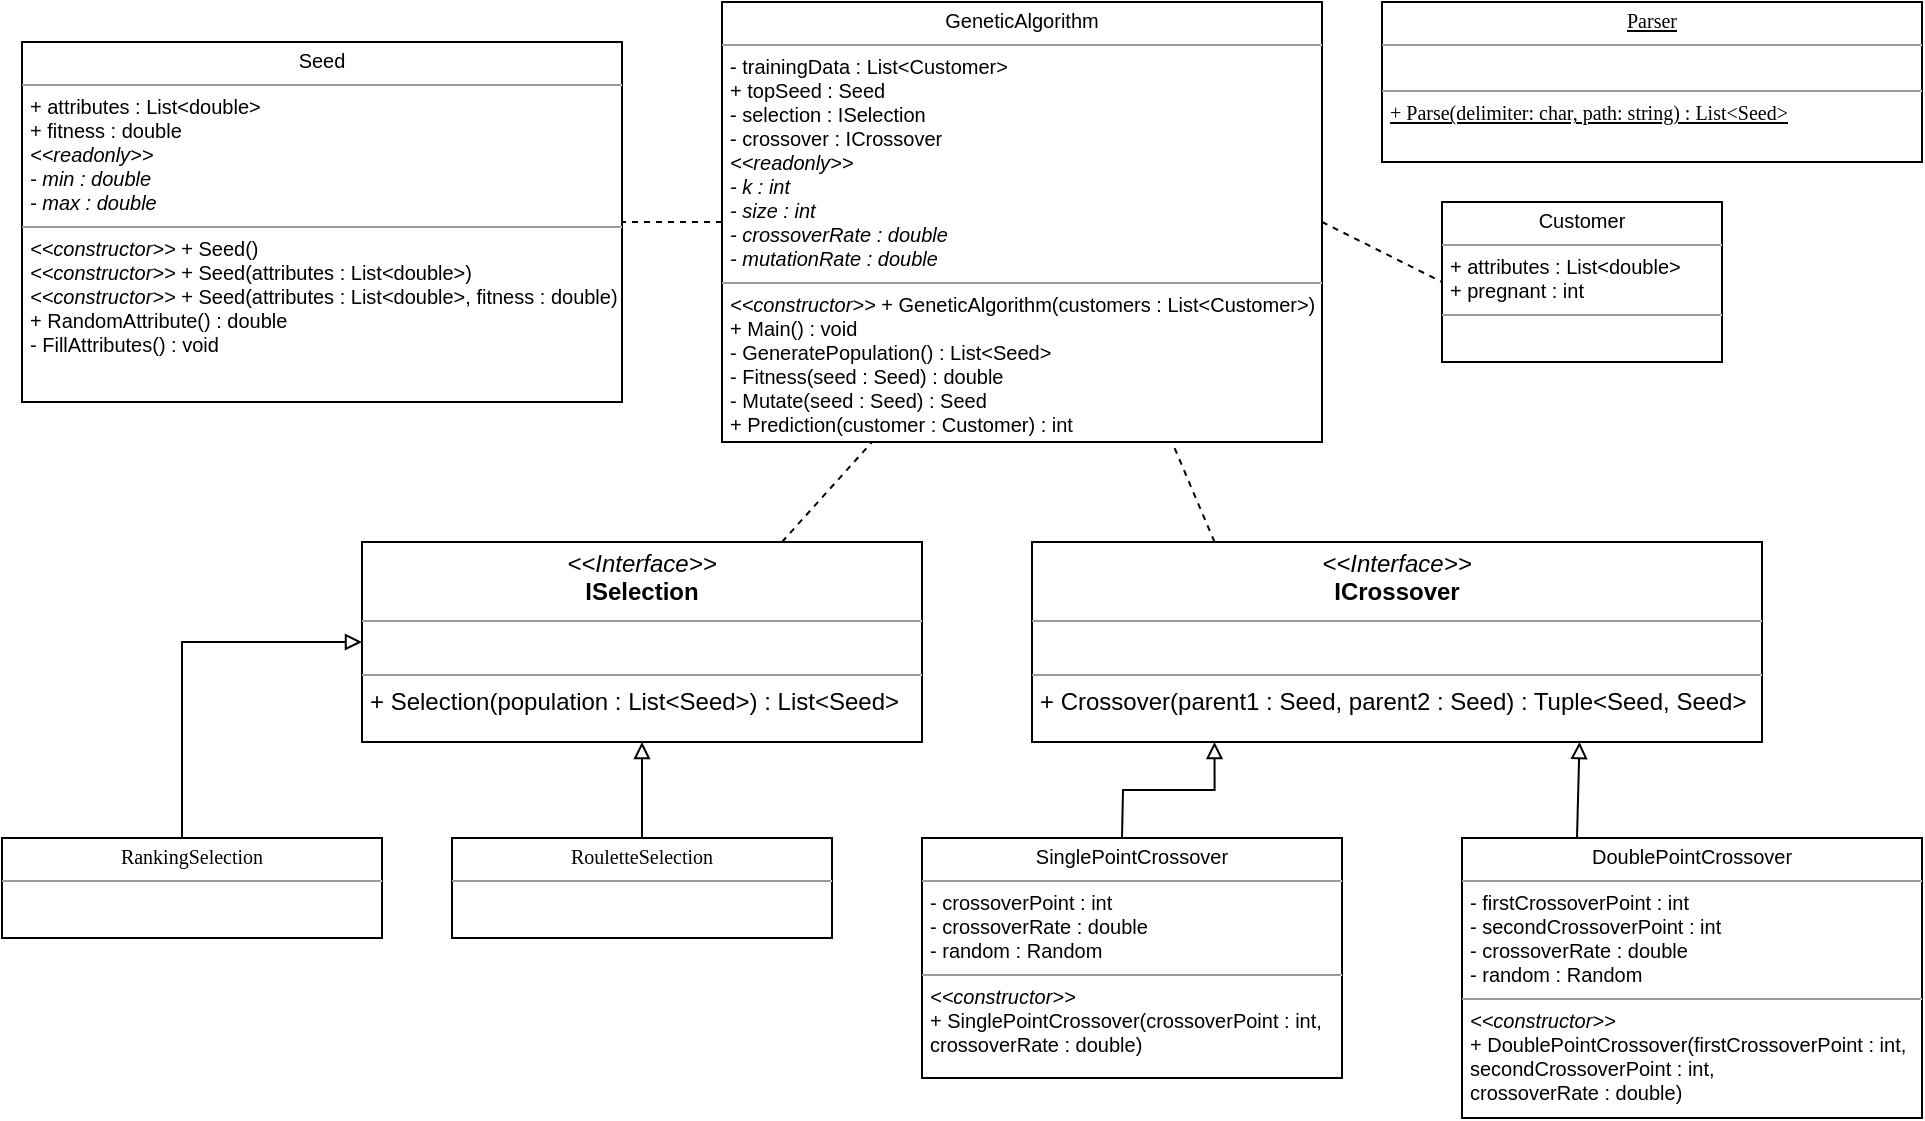 <mxfile version="12.4.2" type="device" pages="1"><diagram name="Page-1" id="c4acf3e9-155e-7222-9cf6-157b1a14988f"><mxGraphModel dx="1024" dy="593" grid="1" gridSize="10" guides="1" tooltips="1" connect="1" arrows="1" fold="1" page="1" pageScale="1" pageWidth="850" pageHeight="1100" background="#ffffff" math="0" shadow="0"><root><mxCell id="0"/><mxCell id="1" parent="0"/><mxCell id="5d2195bd80daf111-19" value="&lt;p style=&quot;margin: 0px ; margin-top: 4px ; text-align: center&quot;&gt;&lt;i&gt;&amp;lt;&amp;lt;Interface&amp;gt;&amp;gt;&lt;/i&gt;&lt;br&gt;&lt;b&gt;ISelection&lt;/b&gt;&lt;/p&gt;&lt;hr size=&quot;1&quot;&gt;&lt;p style=&quot;margin: 0px ; margin-left: 4px&quot;&gt;&lt;br&gt;&lt;/p&gt;&lt;hr size=&quot;1&quot;&gt;&lt;p style=&quot;margin: 0px ; margin-left: 4px&quot;&gt;+ Selection(population : List&amp;lt;Seed&amp;gt;) : List&amp;lt;Seed&amp;gt;&lt;/p&gt;" style="verticalAlign=top;align=left;overflow=fill;fontSize=12;fontFamily=Helvetica;html=1;rounded=0;shadow=0;comic=0;labelBackgroundColor=none;strokeColor=#000000;strokeWidth=1;fillColor=#ffffff;" parent="1" vertex="1"><mxGeometry x="190" y="300" width="280" height="100" as="geometry"/></mxCell><mxCell id="dLHSBrFY4xX910f4kqlq-1" value="&lt;p style=&quot;margin: 0px ; margin-top: 4px ; text-align: center&quot;&gt;&lt;i&gt;&amp;lt;&amp;lt;Interface&amp;gt;&amp;gt;&lt;/i&gt;&lt;br&gt;&lt;b&gt;ICrossover&lt;/b&gt;&lt;/p&gt;&lt;hr size=&quot;1&quot;&gt;&lt;p style=&quot;margin: 0px ; margin-left: 4px&quot;&gt;&lt;br&gt;&lt;/p&gt;&lt;hr size=&quot;1&quot;&gt;&lt;p style=&quot;margin: 0px ; margin-left: 4px&quot;&gt;+ Crossover(parent1 : Seed, parent2 : Seed) : Tuple&amp;lt;Seed, Seed&amp;gt;&lt;/p&gt;" style="verticalAlign=top;align=left;overflow=fill;fontSize=12;fontFamily=Helvetica;html=1;rounded=0;shadow=0;comic=0;labelBackgroundColor=none;strokeColor=#000000;strokeWidth=1;fillColor=#ffffff;" parent="1" vertex="1"><mxGeometry x="525" y="300" width="365" height="100" as="geometry"/></mxCell><mxCell id="dLHSBrFY4xX910f4kqlq-2" value="" style="endArrow=block;html=1;exitX=0.25;exitY=0;exitDx=0;exitDy=0;entryX=0.75;entryY=1;entryDx=0;entryDy=0;endFill=0;strokeWidth=1;" parent="1" target="dLHSBrFY4xX910f4kqlq-1" edge="1" source="GJbtVS0xrpcsdL9u2WY6-4"><mxGeometry width="50" height="50" relative="1" as="geometry"><mxPoint x="760" y="448" as="sourcePoint"/><mxPoint x="740" y="426" as="targetPoint"/></mxGeometry></mxCell><mxCell id="dLHSBrFY4xX910f4kqlq-6" style="edgeStyle=orthogonalEdgeStyle;rounded=0;orthogonalLoop=1;jettySize=auto;html=1;exitX=0.5;exitY=0;exitDx=0;exitDy=0;entryX=0.25;entryY=1;entryDx=0;entryDy=0;endArrow=block;endFill=0;strokeWidth=1;" parent="1" target="dLHSBrFY4xX910f4kqlq-1" edge="1"><mxGeometry relative="1" as="geometry"><mxPoint x="570" y="448" as="sourcePoint"/></mxGeometry></mxCell><mxCell id="dLHSBrFY4xX910f4kqlq-9" value="" style="endArrow=block;html=1;exitX=0.5;exitY=0;exitDx=0;exitDy=0;entryX=0.5;entryY=1;entryDx=0;entryDy=0;endFill=0;strokeWidth=1;" parent="1" target="5d2195bd80daf111-19" edge="1"><mxGeometry width="50" height="50" relative="1" as="geometry"><mxPoint x="330" y="448" as="sourcePoint"/><mxPoint x="771.25" y="410" as="targetPoint"/></mxGeometry></mxCell><mxCell id="dLHSBrFY4xX910f4kqlq-10" value="&lt;p style=&quot;margin: 4px 0px 0px ; text-align: center ; font-size: 10px&quot;&gt;&lt;font&gt;GeneticAlgorithm&lt;/font&gt;&lt;/p&gt;&lt;hr size=&quot;1&quot; style=&quot;font-size: 10px&quot;&gt;&lt;p style=&quot;margin: 0px 0px 0px 4px ; font-size: 10px&quot;&gt;&lt;font style=&quot;font-size: 10px&quot;&gt;- trainingData : List&amp;lt;Customer&amp;gt;&lt;/font&gt;&lt;/p&gt;&lt;p style=&quot;margin: 0px 0px 0px 4px ; font-size: 10px&quot;&gt;&lt;font style=&quot;font-size: 10px&quot;&gt;+ topSeed : Seed&lt;/font&gt;&lt;/p&gt;&lt;p style=&quot;margin: 0px 0px 0px 4px ; font-size: 10px&quot;&gt;&lt;font style=&quot;font-size: 10px&quot;&gt;- selection : ISelection&lt;/font&gt;&lt;/p&gt;&lt;p style=&quot;margin: 0px 0px 0px 4px ; font-size: 10px&quot;&gt;&lt;font style=&quot;font-size: 10px&quot;&gt;- crossover : ICrossover&lt;/font&gt;&lt;/p&gt;&lt;p style=&quot;margin: 0px 0px 0px 4px ; font-size: 10px&quot;&gt;&lt;font style=&quot;font-size: 10px&quot;&gt;&lt;i&gt;&amp;lt;&amp;lt;readonly&amp;gt;&amp;gt;&lt;/i&gt;&lt;/font&gt;&lt;/p&gt;&lt;p style=&quot;margin: 0px 0px 0px 4px ; font-size: 10px&quot;&gt;&lt;font style=&quot;font-size: 10px&quot;&gt;&lt;i&gt;- k : int&lt;/i&gt;&lt;/font&gt;&lt;/p&gt;&lt;p style=&quot;margin: 0px 0px 0px 4px ; font-size: 10px&quot;&gt;&lt;font style=&quot;font-size: 10px&quot;&gt;&lt;i&gt;- size : int&lt;/i&gt;&lt;/font&gt;&lt;/p&gt;&lt;p style=&quot;margin: 0px 0px 0px 4px ; font-size: 10px&quot;&gt;&lt;font style=&quot;font-size: 10px&quot;&gt;&lt;i&gt;- crossoverRate : double&lt;/i&gt;&lt;/font&gt;&lt;/p&gt;&lt;p style=&quot;margin: 0px 0px 0px 4px ; font-size: 10px&quot;&gt;&lt;font style=&quot;font-size: 10px&quot;&gt;&lt;i&gt;- mutationRate : double&lt;br&gt;&lt;/i&gt;&lt;/font&gt;&lt;/p&gt;&lt;hr size=&quot;1&quot; style=&quot;font-size: 10px&quot;&gt;&lt;p style=&quot;margin: 0px 0px 0px 4px ; font-size: 10px&quot;&gt;&lt;font style=&quot;font-size: 10px&quot;&gt;&lt;i&gt;&amp;lt;&amp;lt;constructor&amp;gt;&amp;gt; &lt;/i&gt;+ GeneticAlgorithm(customers : List&amp;lt;Customer&amp;gt;)&lt;/font&gt;&lt;/p&gt;&lt;p style=&quot;margin: 0px 0px 0px 4px ; font-size: 10px&quot;&gt;&lt;font style=&quot;font-size: 10px&quot;&gt;+ Main() : void&lt;/font&gt;&lt;/p&gt;&lt;p style=&quot;margin: 0px 0px 0px 4px ; font-size: 10px&quot;&gt;&lt;font style=&quot;font-size: 10px&quot;&gt;- GeneratePopulation() : List&amp;lt;Seed&amp;gt;&lt;/font&gt;&lt;/p&gt;&lt;p style=&quot;margin: 0px 0px 0px 4px ; font-size: 10px&quot;&gt;&lt;font style=&quot;font-size: 10px&quot;&gt;- Fitness(seed : Seed) : double&lt;/font&gt;&lt;/p&gt;&lt;p style=&quot;margin: 0px 0px 0px 4px ; font-size: 10px&quot;&gt;&lt;font style=&quot;font-size: 10px&quot;&gt;- Mutate(seed : Seed) : Seed&lt;/font&gt;&lt;/p&gt;&lt;p style=&quot;margin: 0px 0px 0px 4px ; font-size: 10px&quot;&gt;&lt;font style=&quot;font-size: 10px&quot;&gt;+ Prediction(customer : Customer) : int&lt;br&gt;&lt;br&gt;&lt;/font&gt;&lt;/p&gt;" style="verticalAlign=top;align=left;overflow=fill;fontSize=12;fontFamily=Helvetica;html=1;rounded=0;shadow=0;comic=0;labelBackgroundColor=none;strokeColor=#000000;strokeWidth=1;fillColor=#ffffff;" parent="1" vertex="1"><mxGeometry x="370" y="30" width="300" height="220" as="geometry"/></mxCell><mxCell id="dLHSBrFY4xX910f4kqlq-13" value="&lt;p style=&quot;margin: 4px 0px 0px ; text-align: center ; font-size: 10px&quot;&gt;&lt;font face=&quot;Verdana&quot;&gt;RouletteSelection&lt;/font&gt;&lt;/p&gt;&lt;hr size=&quot;1&quot; style=&quot;font-size: 10px&quot;&gt;&lt;p style=&quot;margin: 0px 0px 0px 4px ; font-size: 10px&quot;&gt;&lt;br&gt;&lt;/p&gt;&lt;p style=&quot;margin: 0px 0px 0px 4px ; font-size: 10px&quot;&gt;&lt;br&gt;&lt;/p&gt;" style="verticalAlign=top;align=left;overflow=fill;fontSize=12;fontFamily=Helvetica;html=1;rounded=0;shadow=0;comic=0;labelBackgroundColor=none;strokeColor=#000000;strokeWidth=1;fillColor=#ffffff;" parent="1" vertex="1"><mxGeometry x="235" y="448" width="190" height="50" as="geometry"/></mxCell><mxCell id="dLHSBrFY4xX910f4kqlq-14" value="&lt;p style=&quot;margin: 4px 0px 0px ; text-align: center ; font-size: 10px&quot;&gt;&lt;u&gt;&lt;span&gt;Parser&lt;/span&gt;&lt;br&gt;&lt;/u&gt;&lt;/p&gt;&lt;hr size=&quot;1&quot; style=&quot;font-size: 10px&quot;&gt;&lt;p style=&quot;margin: 0px 0px 0px 4px ; font-size: 10px&quot;&gt;&lt;br&gt;&lt;/p&gt;&lt;hr size=&quot;1&quot; style=&quot;font-size: 10px&quot;&gt;&lt;p style=&quot;margin: 0px 0px 0px 4px ; font-size: 10px&quot;&gt;&lt;font style=&quot;font-size: 10px&quot;&gt;&lt;u&gt;+ Parse(delimiter: char, path: string) : List&amp;lt;Seed&amp;gt;&lt;/u&gt;&lt;/font&gt;&lt;/p&gt;" style="verticalAlign=top;align=left;overflow=fill;fontSize=12;fontFamily=Verdana;html=1;rounded=0;shadow=0;comic=0;labelBackgroundColor=none;strokeColor=#000000;strokeWidth=1;fillColor=#ffffff;" parent="1" vertex="1"><mxGeometry x="700" y="30" width="270" height="80" as="geometry"/></mxCell><mxCell id="dLHSBrFY4xX910f4kqlq-15" value="&lt;p style=&quot;margin: 4px 0px 0px ; text-align: center ; font-size: 10px&quot;&gt;&lt;font&gt;Seed&lt;/font&gt;&lt;/p&gt;&lt;hr size=&quot;1&quot; style=&quot;font-size: 10px&quot;&gt;&lt;p style=&quot;margin: 0px 0px 0px 4px ; font-size: 10px&quot;&gt;&lt;font&gt;+ attributes : List&amp;lt;double&amp;gt;&lt;/font&gt;&lt;/p&gt;&lt;p style=&quot;margin: 0px 0px 0px 4px ; font-size: 10px&quot;&gt;&lt;font&gt;+ fitness : double&lt;/font&gt;&lt;/p&gt;&lt;p style=&quot;margin: 0px 0px 0px 4px ; font-size: 10px&quot;&gt;&lt;font&gt;&lt;i&gt;&amp;lt;&amp;lt;readonly&amp;gt;&amp;gt;&lt;/i&gt;&lt;/font&gt;&lt;/p&gt;&lt;p style=&quot;margin: 0px 0px 0px 4px ; font-size: 10px&quot;&gt;&lt;font&gt;&lt;i&gt;- min : double&lt;/i&gt;&lt;/font&gt;&lt;/p&gt;&lt;p style=&quot;margin: 0px 0px 0px 4px ; font-size: 10px&quot;&gt;&lt;font&gt;&lt;i&gt;- max : double&lt;/i&gt;&lt;/font&gt;&lt;/p&gt;&lt;hr size=&quot;1&quot; style=&quot;font-size: 10px&quot;&gt;&lt;p style=&quot;margin: 0px 0px 0px 4px ; font-size: 10px&quot;&gt;&lt;i&gt;&amp;lt;&amp;lt;constructor&amp;gt;&amp;gt;&lt;/i&gt; + Seed()&lt;/p&gt;&lt;p style=&quot;margin: 0px 0px 0px 4px ; font-size: 10px&quot;&gt;&lt;i&gt;&amp;lt;&amp;lt;constructor&amp;gt;&amp;gt;&lt;/i&gt; + Seed(attributes : List&amp;lt;double&amp;gt;)&lt;/p&gt;&lt;p style=&quot;margin: 0px 0px 0px 4px ; font-size: 10px&quot;&gt;&lt;i&gt;&amp;lt;&amp;lt;constructor&amp;gt;&amp;gt;&lt;/i&gt; + Seed(attributes : List&amp;lt;double&amp;gt;, fitness : double)&lt;/p&gt;&lt;p style=&quot;margin: 0px 0px 0px 4px ; font-size: 10px&quot;&gt;+ RandomAttribute() : double&lt;/p&gt;&lt;p style=&quot;margin: 0px 0px 0px 4px ; font-size: 10px&quot;&gt;- FillAttributes() : void&lt;/p&gt;" style="verticalAlign=top;align=left;overflow=fill;fontSize=12;fontFamily=Helvetica;html=1;rounded=0;shadow=0;comic=0;labelBackgroundColor=none;strokeColor=#000000;strokeWidth=1;fillColor=#ffffff;" parent="1" vertex="1"><mxGeometry x="20" y="50" width="300" height="180" as="geometry"/></mxCell><mxCell id="GJbtVS0xrpcsdL9u2WY6-1" value="&lt;p style=&quot;margin: 4px 0px 0px ; text-align: center ; font-size: 10px&quot;&gt;&lt;font&gt;Customer&lt;/font&gt;&lt;/p&gt;&lt;hr size=&quot;1&quot; style=&quot;font-size: 10px&quot;&gt;&lt;p style=&quot;margin: 0px 0px 0px 4px ; font-size: 10px&quot;&gt;&lt;font&gt;+ attributes : List&amp;lt;double&amp;gt;&lt;/font&gt;&lt;/p&gt;&lt;p style=&quot;margin: 0px 0px 0px 4px ; font-size: 10px&quot;&gt;&lt;font&gt;+ pregnant : int&lt;/font&gt;&lt;/p&gt;&lt;hr size=&quot;1&quot; style=&quot;font-size: 10px&quot;&gt;&lt;p style=&quot;margin: 0px 0px 0px 4px ; font-size: 10px&quot;&gt;&lt;br&gt;&lt;/p&gt;" style="verticalAlign=top;align=left;overflow=fill;fontSize=12;fontFamily=Helvetica;html=1;rounded=0;shadow=0;comic=0;labelBackgroundColor=none;strokeColor=#000000;strokeWidth=1;fillColor=#ffffff;" parent="1" vertex="1"><mxGeometry x="730" y="130" width="140" height="80" as="geometry"/></mxCell><mxCell id="GJbtVS0xrpcsdL9u2WY6-3" value="&lt;p style=&quot;margin: 4px 0px 0px ; text-align: center ; font-size: 10px&quot;&gt;&lt;font&gt;SinglePointCrossover&lt;/font&gt;&lt;/p&gt;&lt;hr size=&quot;1&quot; style=&quot;font-size: 10px&quot;&gt;&lt;p style=&quot;margin: 0px 0px 0px 4px ; font-size: 10px&quot;&gt;&lt;font style=&quot;font-size: 10px&quot;&gt;- crossoverPoint : int&lt;/font&gt;&lt;/p&gt;&lt;p style=&quot;margin: 0px 0px 0px 4px ; font-size: 10px&quot;&gt;&lt;font style=&quot;font-size: 10px&quot;&gt;- crossoverRate : double&lt;/font&gt;&lt;/p&gt;&lt;p style=&quot;margin: 0px 0px 0px 4px ; font-size: 10px&quot;&gt;&lt;font style=&quot;font-size: 10px&quot;&gt;- random : Random&lt;/font&gt;&lt;/p&gt;&lt;hr size=&quot;1&quot; style=&quot;font-size: 10px&quot;&gt;&lt;p style=&quot;margin: 0px 0px 0px 4px ; font-size: 10px&quot;&gt;&lt;font style=&quot;font-size: 10px&quot;&gt;&lt;i&gt;&amp;lt;&amp;lt;constructor&amp;gt;&amp;gt;&lt;/i&gt;&lt;/font&gt;&lt;/p&gt;&lt;p style=&quot;margin: 0px 0px 0px 4px ; font-size: 10px&quot;&gt;&lt;font style=&quot;font-size: 10px&quot;&gt;+ SinglePointCrossover(crossoverPoint : int,&lt;/font&gt;&lt;/p&gt;&lt;p style=&quot;margin: 0px 0px 0px 4px ; font-size: 10px&quot;&gt;&lt;font style=&quot;font-size: 10px&quot;&gt;crossoverRate : double)&lt;/font&gt;&lt;/p&gt;" style="verticalAlign=top;align=left;overflow=fill;fontSize=12;fontFamily=Helvetica;html=1;rounded=0;shadow=0;comic=0;labelBackgroundColor=none;strokeColor=#000000;strokeWidth=1;fillColor=#ffffff;" parent="1" vertex="1"><mxGeometry x="470" y="448" width="210" height="120" as="geometry"/></mxCell><mxCell id="GJbtVS0xrpcsdL9u2WY6-4" value="&lt;p style=&quot;margin: 4px 0px 0px ; text-align: center ; font-size: 10px&quot;&gt;&lt;font&gt;DoublePointCrossover&lt;/font&gt;&lt;/p&gt;&lt;hr size=&quot;1&quot; style=&quot;font-size: 10px&quot;&gt;&lt;p style=&quot;margin: 0px 0px 0px 4px ; font-size: 10px&quot;&gt;&lt;font style=&quot;font-size: 10px&quot;&gt;- firstCrossoverPoint : int&lt;/font&gt;&lt;/p&gt;&lt;p style=&quot;margin: 0px 0px 0px 4px ; font-size: 10px&quot;&gt;&lt;font style=&quot;font-size: 10px&quot;&gt;- secondCrossoverPoint : int&lt;/font&gt;&lt;/p&gt;&lt;p style=&quot;margin: 0px 0px 0px 4px ; font-size: 10px&quot;&gt;&lt;font style=&quot;font-size: 10px&quot;&gt;- crossoverRate : double&lt;/font&gt;&lt;/p&gt;&lt;p style=&quot;margin: 0px 0px 0px 4px ; font-size: 10px&quot;&gt;&lt;font style=&quot;font-size: 10px&quot;&gt;- random : Random&lt;/font&gt;&lt;/p&gt;&lt;hr size=&quot;1&quot; style=&quot;font-size: 10px&quot;&gt;&lt;p style=&quot;margin: 0px 0px 0px 4px ; font-size: 10px&quot;&gt;&lt;font style=&quot;font-size: 10px&quot;&gt;&lt;i&gt;&amp;lt;&amp;lt;constructor&amp;gt;&amp;gt;&lt;/i&gt;&lt;/font&gt;&lt;/p&gt;&lt;p style=&quot;margin: 0px 0px 0px 4px ; font-size: 10px&quot;&gt;&lt;font style=&quot;font-size: 10px&quot;&gt;+ DoublePointCrossover(firstCrossoverPoint : int,&lt;/font&gt;&lt;/p&gt;&lt;p style=&quot;margin: 0px 0px 0px 4px ; font-size: 10px&quot;&gt;&lt;font style=&quot;font-size: 10px&quot;&gt;secondCrossoverPoint : int,&amp;nbsp;&lt;/font&gt;&lt;/p&gt;&lt;p style=&quot;margin: 0px 0px 0px 4px ; font-size: 10px&quot;&gt;&lt;font style=&quot;font-size: 10px&quot;&gt;crossoverRate : double)&lt;/font&gt;&lt;/p&gt;" style="verticalAlign=top;align=left;overflow=fill;fontSize=12;fontFamily=Helvetica;html=1;rounded=0;shadow=0;comic=0;labelBackgroundColor=none;strokeColor=#000000;strokeWidth=1;fillColor=#ffffff;" parent="1" vertex="1"><mxGeometry x="740" y="448" width="230" height="140" as="geometry"/></mxCell><mxCell id="GJbtVS0xrpcsdL9u2WY6-5" value="" style="endArrow=block;html=1;exitX=0.5;exitY=0;exitDx=0;exitDy=0;endFill=0;strokeWidth=1;entryX=0;entryY=0.5;entryDx=0;entryDy=0;rounded=0;" parent="1" target="5d2195bd80daf111-19" edge="1"><mxGeometry width="50" height="50" relative="1" as="geometry"><mxPoint x="100" y="448" as="sourcePoint"/><mxPoint x="100" y="348" as="targetPoint"/><Array as="points"><mxPoint x="100" y="350"/></Array></mxGeometry></mxCell><mxCell id="GJbtVS0xrpcsdL9u2WY6-6" value="&lt;p style=&quot;margin: 4px 0px 0px ; text-align: center ; font-size: 10px&quot;&gt;&lt;font face=&quot;Verdana&quot;&gt;RankingSelection&lt;/font&gt;&lt;/p&gt;&lt;hr size=&quot;1&quot; style=&quot;font-size: 10px&quot;&gt;&lt;p style=&quot;margin: 0px 0px 0px 4px ; font-size: 10px&quot;&gt;&lt;br&gt;&lt;/p&gt;&lt;p style=&quot;margin: 0px 0px 0px 4px ; font-size: 10px&quot;&gt;&lt;br&gt;&lt;/p&gt;" style="verticalAlign=top;align=left;overflow=fill;fontSize=12;fontFamily=Helvetica;html=1;rounded=0;shadow=0;comic=0;labelBackgroundColor=none;strokeColor=#000000;strokeWidth=1;fillColor=#ffffff;" parent="1" vertex="1"><mxGeometry x="10" y="448" width="190" height="50" as="geometry"/></mxCell><mxCell id="TcrT-DQzpzF_jBSm9ILN-1" value="" style="endArrow=none;dashed=1;html=1;entryX=0.25;entryY=1;entryDx=0;entryDy=0;exitX=0.75;exitY=0;exitDx=0;exitDy=0;" edge="1" parent="1" source="5d2195bd80daf111-19" target="dLHSBrFY4xX910f4kqlq-10"><mxGeometry width="50" height="50" relative="1" as="geometry"><mxPoint x="10" y="660" as="sourcePoint"/><mxPoint x="60" y="610" as="targetPoint"/></mxGeometry></mxCell><mxCell id="TcrT-DQzpzF_jBSm9ILN-2" value="" style="endArrow=none;dashed=1;html=1;entryX=0.75;entryY=1;entryDx=0;entryDy=0;exitX=0.25;exitY=0;exitDx=0;exitDy=0;" edge="1" parent="1" source="dLHSBrFY4xX910f4kqlq-1" target="dLHSBrFY4xX910f4kqlq-10"><mxGeometry width="50" height="50" relative="1" as="geometry"><mxPoint x="410" y="310" as="sourcePoint"/><mxPoint x="455" y="260" as="targetPoint"/></mxGeometry></mxCell><mxCell id="TcrT-DQzpzF_jBSm9ILN-3" value="" style="endArrow=none;dashed=1;html=1;entryX=1;entryY=0.5;entryDx=0;entryDy=0;exitX=0;exitY=0.5;exitDx=0;exitDy=0;" edge="1" parent="1" source="dLHSBrFY4xX910f4kqlq-10" target="dLHSBrFY4xX910f4kqlq-15"><mxGeometry width="50" height="50" relative="1" as="geometry"><mxPoint x="410" y="310" as="sourcePoint"/><mxPoint x="455" y="260" as="targetPoint"/></mxGeometry></mxCell><mxCell id="TcrT-DQzpzF_jBSm9ILN-4" value="" style="endArrow=none;dashed=1;html=1;entryX=0;entryY=0.5;entryDx=0;entryDy=0;exitX=1;exitY=0.5;exitDx=0;exitDy=0;" edge="1" parent="1" source="dLHSBrFY4xX910f4kqlq-10" target="GJbtVS0xrpcsdL9u2WY6-1"><mxGeometry width="50" height="50" relative="1" as="geometry"><mxPoint x="420" y="320" as="sourcePoint"/><mxPoint x="465" y="270" as="targetPoint"/></mxGeometry></mxCell></root></mxGraphModel></diagram></mxfile>